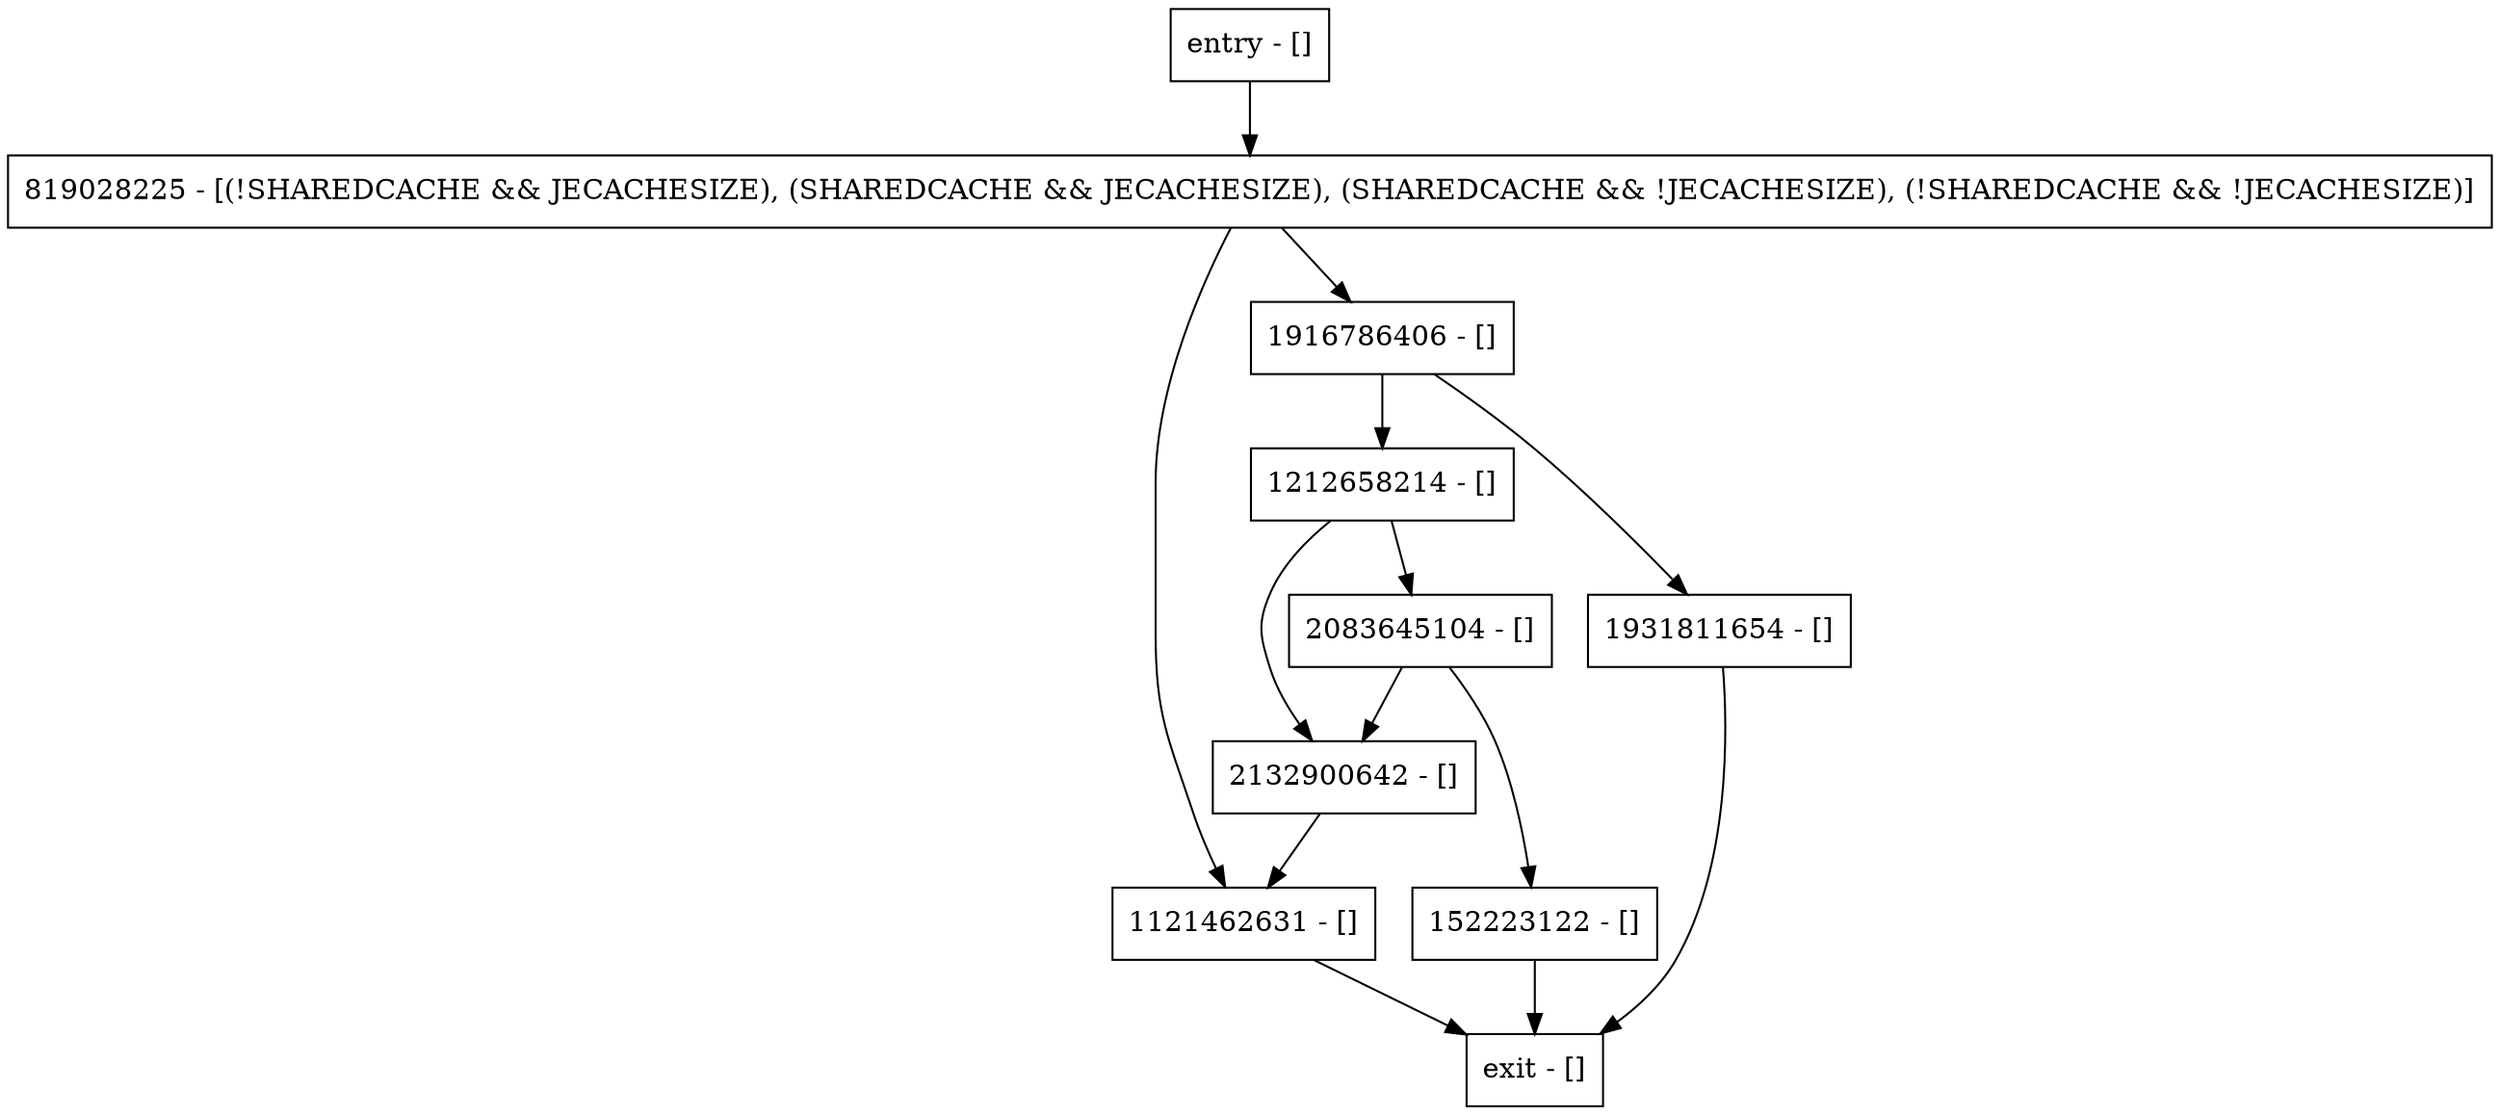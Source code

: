 digraph finishAdditionOfSharedCacheEnv {
node [shape=record];
2083645104 [label="2083645104 - []"];
entry [label="entry - []"];
exit [label="exit - []"];
1931811654 [label="1931811654 - []"];
1121462631 [label="1121462631 - []"];
152223122 [label="152223122 - []"];
1212658214 [label="1212658214 - []"];
819028225 [label="819028225 - [(!SHAREDCACHE && JECACHESIZE), (SHAREDCACHE && JECACHESIZE), (SHAREDCACHE && !JECACHESIZE), (!SHAREDCACHE && !JECACHESIZE)]"];
1916786406 [label="1916786406 - []"];
2132900642 [label="2132900642 - []"];
entry;
exit;
2083645104 -> 152223122;
2083645104 -> 2132900642;
entry -> 819028225;
1931811654 -> exit;
1121462631 -> exit;
152223122 -> exit;
1212658214 -> 2083645104;
1212658214 -> 2132900642;
819028225 -> 1121462631;
819028225 -> 1916786406;
1916786406 -> 1931811654;
1916786406 -> 1212658214;
2132900642 -> 1121462631;
}

